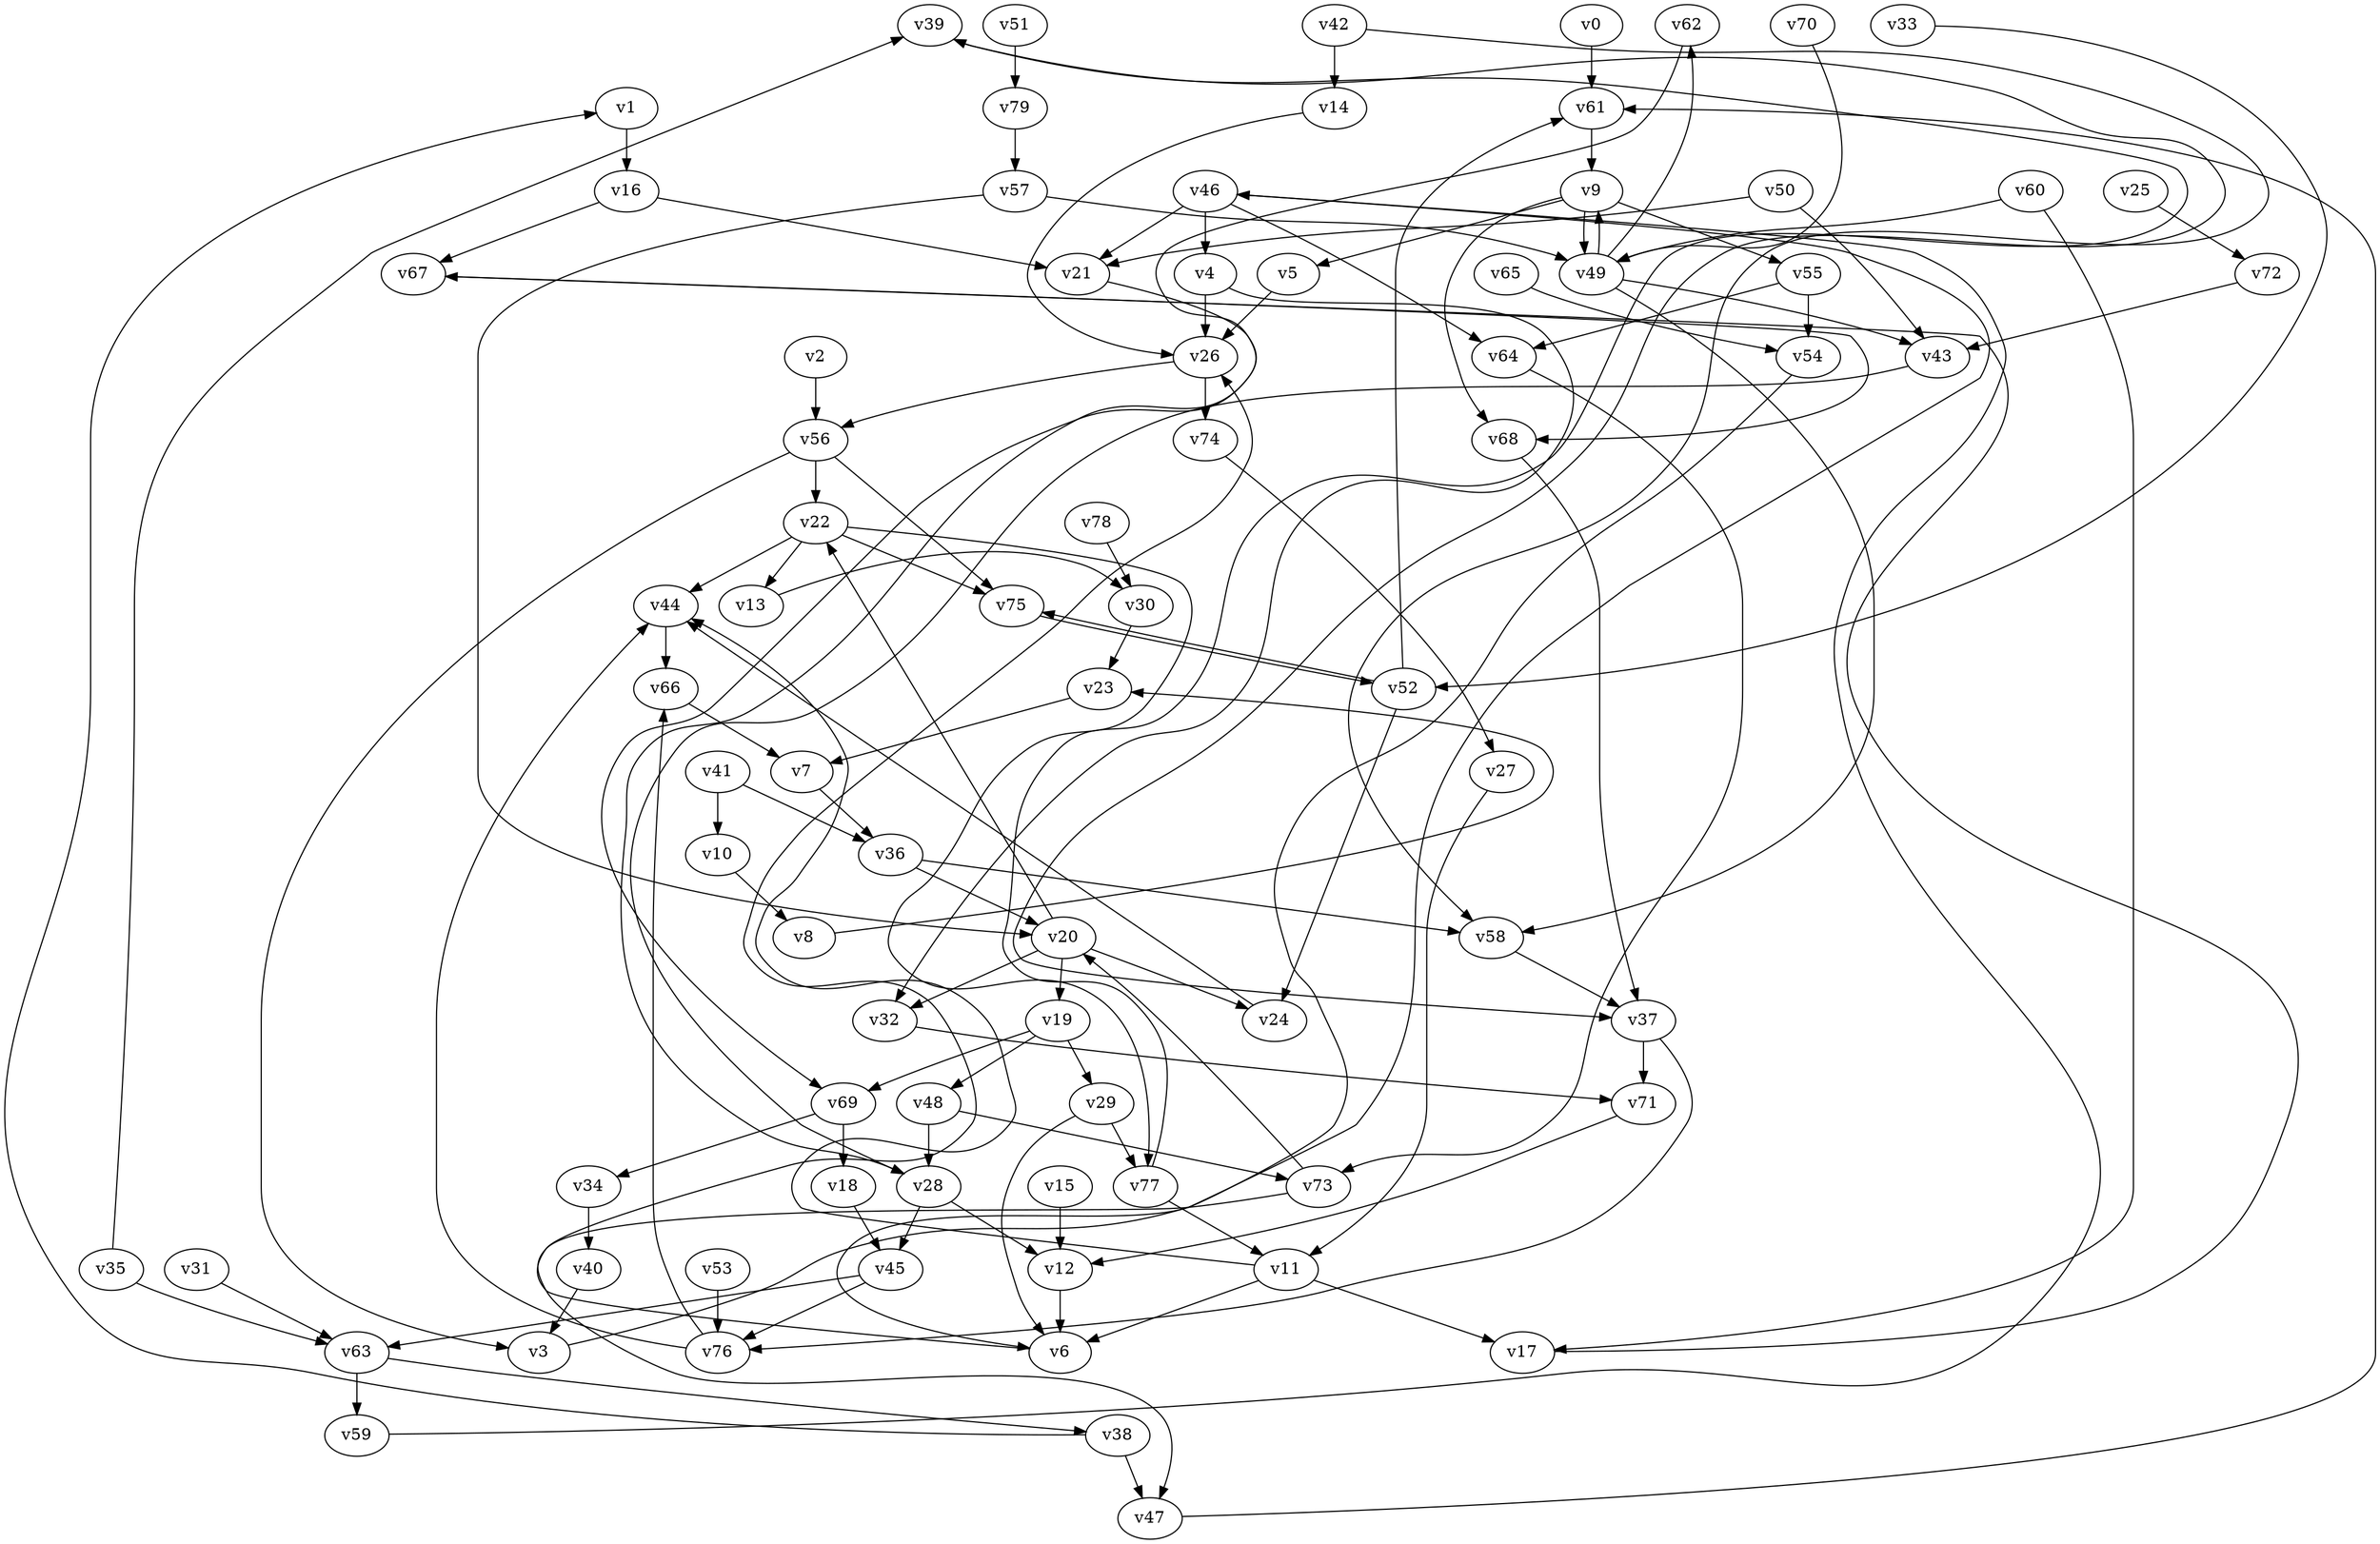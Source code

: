 // Benchmark game 119 - 80 vertices
// time_bound: 13
// targets: v14
digraph G {
    v0 [name="v0", player=0];
    v1 [name="v1", player=1];
    v2 [name="v2", player=0];
    v3 [name="v3", player=0];
    v4 [name="v4", player=0];
    v5 [name="v5", player=0];
    v6 [name="v6", player=1];
    v7 [name="v7", player=1];
    v8 [name="v8", player=1];
    v9 [name="v9", player=1];
    v10 [name="v10", player=0];
    v11 [name="v11", player=0];
    v12 [name="v12", player=0];
    v13 [name="v13", player=1];
    v14 [name="v14", player=1, target=1];
    v15 [name="v15", player=1];
    v16 [name="v16", player=1];
    v17 [name="v17", player=1];
    v18 [name="v18", player=1];
    v19 [name="v19", player=0];
    v20 [name="v20", player=1];
    v21 [name="v21", player=1];
    v22 [name="v22", player=1];
    v23 [name="v23", player=0];
    v24 [name="v24", player=0];
    v25 [name="v25", player=1];
    v26 [name="v26", player=1];
    v27 [name="v27", player=1];
    v28 [name="v28", player=1];
    v29 [name="v29", player=0];
    v30 [name="v30", player=0];
    v31 [name="v31", player=1];
    v32 [name="v32", player=1];
    v33 [name="v33", player=1];
    v34 [name="v34", player=0];
    v35 [name="v35", player=1];
    v36 [name="v36", player=0];
    v37 [name="v37", player=1];
    v38 [name="v38", player=1];
    v39 [name="v39", player=1];
    v40 [name="v40", player=0];
    v41 [name="v41", player=1];
    v42 [name="v42", player=1];
    v43 [name="v43", player=1];
    v44 [name="v44", player=1];
    v45 [name="v45", player=1];
    v46 [name="v46", player=1];
    v47 [name="v47", player=1];
    v48 [name="v48", player=1];
    v49 [name="v49", player=0];
    v50 [name="v50", player=1];
    v51 [name="v51", player=1];
    v52 [name="v52", player=0];
    v53 [name="v53", player=1];
    v54 [name="v54", player=0];
    v55 [name="v55", player=1];
    v56 [name="v56", player=1];
    v57 [name="v57", player=1];
    v58 [name="v58", player=1];
    v59 [name="v59", player=0];
    v60 [name="v60", player=0];
    v61 [name="v61", player=0];
    v62 [name="v62", player=1];
    v63 [name="v63", player=0];
    v64 [name="v64", player=0];
    v65 [name="v65", player=1];
    v66 [name="v66", player=1];
    v67 [name="v67", player=0];
    v68 [name="v68", player=0];
    v69 [name="v69", player=0];
    v70 [name="v70", player=0];
    v71 [name="v71", player=0];
    v72 [name="v72", player=1];
    v73 [name="v73", player=1];
    v74 [name="v74", player=1];
    v75 [name="v75", player=1];
    v76 [name="v76", player=0];
    v77 [name="v77", player=0];
    v78 [name="v78", player=1];
    v79 [name="v79", player=1];

    v0 -> v61;
    v1 -> v16;
    v2 -> v56;
    v3 -> v46 [constraint="t >= 2"];
    v4 -> v32 [constraint="t < 5"];
    v5 -> v26;
    v6 -> v26 [constraint="t >= 2"];
    v7 -> v36;
    v8 -> v23 [constraint="t < 7"];
    v9 -> v5;
    v10 -> v8;
    v11 -> v44 [constraint="t < 5"];
    v12 -> v6;
    v13 -> v30 [constraint="t mod 5 == 3"];
    v14 -> v26 [constraint="t < 7"];
    v15 -> v12;
    v16 -> v67;
    v17 -> v67 [constraint="t mod 5 == 2"];
    v18 -> v45;
    v19 -> v69;
    v20 -> v22;
    v21 -> v28 [constraint="t >= 5"];
    v22 -> v77 [constraint="t < 6"];
    v23 -> v7;
    v24 -> v44;
    v25 -> v72;
    v26 -> v74;
    v27 -> v11;
    v28 -> v12;
    v29 -> v77;
    v30 -> v23;
    v31 -> v63;
    v32 -> v71 [constraint="t >= 1"];
    v33 -> v52 [constraint="t >= 5"];
    v34 -> v40;
    v35 -> v39 [constraint="t < 14"];
    v36 -> v58;
    v37 -> v76;
    v38 -> v1 [constraint="t mod 3 == 0"];
    v39 -> v37 [constraint="t >= 1"];
    v40 -> v3;
    v41 -> v10;
    v42 -> v58 [constraint="t < 8"];
    v43 -> v28 [constraint="t mod 3 == 0"];
    v44 -> v66;
    v45 -> v63;
    v46 -> v21;
    v47 -> v61;
    v48 -> v73;
    v49 -> v62 [constraint="t >= 1"];
    v50 -> v21;
    v51 -> v79;
    v52 -> v75;
    v53 -> v76;
    v54 -> v6 [constraint="t >= 5"];
    v55 -> v64;
    v56 -> v22;
    v57 -> v20;
    v58 -> v37;
    v59 -> v46 [constraint="t >= 4"];
    v60 -> v49;
    v61 -> v9;
    v62 -> v69 [constraint="t >= 5"];
    v63 -> v59;
    v64 -> v73;
    v65 -> v54;
    v66 -> v7;
    v67 -> v68 [constraint="t < 9"];
    v68 -> v37;
    v69 -> v18;
    v70 -> v49 [constraint="t mod 3 == 0"];
    v71 -> v12;
    v72 -> v43;
    v73 -> v47 [constraint="t >= 1"];
    v74 -> v27;
    v75 -> v52;
    v76 -> v44;
    v77 -> v39 [constraint="t < 15"];
    v78 -> v30;
    v79 -> v57;
    v69 -> v34;
    v46 -> v64;
    v9 -> v49;
    v29 -> v6;
    v22 -> v13;
    v22 -> v75;
    v9 -> v68;
    v20 -> v24;
    v52 -> v24;
    v60 -> v17;
    v42 -> v14;
    v11 -> v17;
    v76 -> v66;
    v4 -> v26;
    v11 -> v6;
    v19 -> v48;
    v19 -> v29;
    v56 -> v3;
    v46 -> v4;
    v49 -> v58;
    v37 -> v71;
    v22 -> v44;
    v20 -> v19;
    v73 -> v20;
    v41 -> v36;
    v50 -> v43;
    v35 -> v63;
    v48 -> v28;
    v9 -> v55;
    v77 -> v11;
    v38 -> v47;
    v45 -> v76;
    v49 -> v43;
    v28 -> v45;
    v36 -> v20;
    v26 -> v56;
    v20 -> v32;
    v55 -> v54;
    v57 -> v49;
    v16 -> v21;
    v52 -> v61;
    v49 -> v9;
    v63 -> v38;
    v56 -> v75;
}
